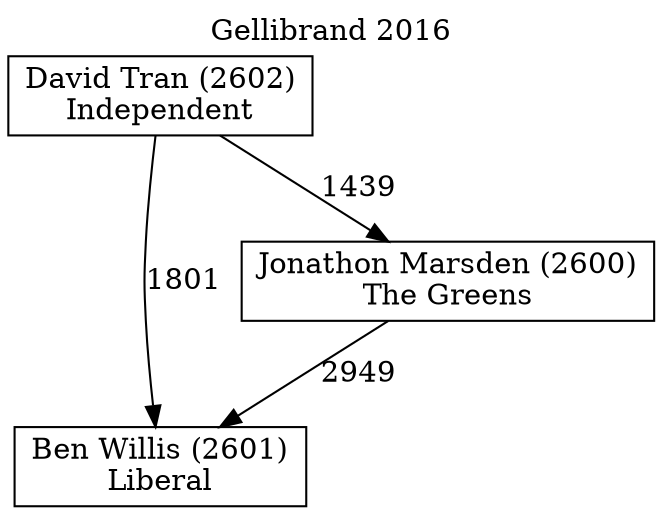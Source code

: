 // House preference flow
digraph "Ben Willis (2601)_Gellibrand_2016" {
	graph [label="Gellibrand 2016" labelloc=t mclimit=10]
	node [shape=box]
	"Ben Willis (2601)" [label="Ben Willis (2601)
Liberal"]
	"David Tran (2602)" [label="David Tran (2602)
Independent"]
	"Jonathon Marsden (2600)" [label="Jonathon Marsden (2600)
The Greens"]
	"David Tran (2602)" -> "Ben Willis (2601)" [label=1801]
	"Jonathon Marsden (2600)" -> "Ben Willis (2601)" [label=2949]
	"David Tran (2602)" -> "Jonathon Marsden (2600)" [label=1439]
}
